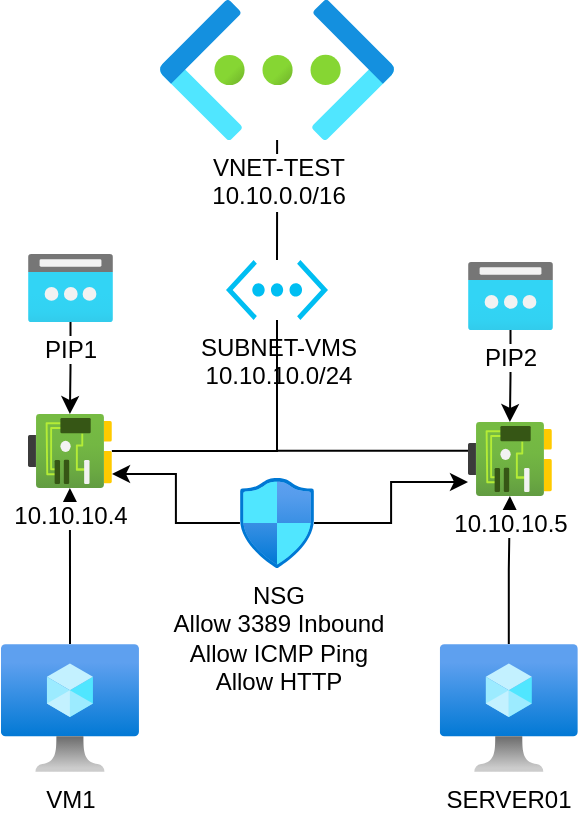 <mxfile version="21.5.2" type="github">
  <diagram name="Basic Layout" id="y0zN7xbr3W95R65Llhbx">
    <mxGraphModel dx="816" dy="697" grid="0" gridSize="10" guides="1" tooltips="1" connect="1" arrows="1" fold="1" page="1" pageScale="1" pageWidth="850" pageHeight="1100" background="none" math="0" shadow="0">
      <root>
        <mxCell id="0" />
        <mxCell id="1" parent="0" />
        <mxCell id="3rtCADTd5o5DpOgrq9hf-1" value="SUBNET-VMS&lt;br&gt;10.10.10.0/24" style="verticalLabelPosition=bottom;html=1;verticalAlign=top;align=center;strokeColor=none;fillColor=#00BEF2;shape=mxgraph.azure.virtual_network;pointerEvents=1;" parent="1" vertex="1">
          <mxGeometry x="159" y="179" width="51" height="30" as="geometry" />
        </mxCell>
        <mxCell id="3rtCADTd5o5DpOgrq9hf-6" style="edgeStyle=orthogonalEdgeStyle;rounded=0;orthogonalLoop=1;jettySize=auto;html=1;endArrow=none;endFill=0;" parent="1" source="FOwLAk85aq4I04edb0Qn-3" target="3rtCADTd5o5DpOgrq9hf-1" edge="1">
          <mxGeometry relative="1" as="geometry" />
        </mxCell>
        <mxCell id="FOwLAk85aq4I04edb0Qn-4" value="" style="edgeStyle=orthogonalEdgeStyle;rounded=0;orthogonalLoop=1;jettySize=auto;html=1;" parent="1" source="3rtCADTd5o5DpOgrq9hf-2" target="FOwLAk85aq4I04edb0Qn-3" edge="1">
          <mxGeometry relative="1" as="geometry" />
        </mxCell>
        <mxCell id="3rtCADTd5o5DpOgrq9hf-2" value="VM1" style="image;aspect=fixed;html=1;points=[];align=center;fontSize=12;image=img/lib/azure2/compute/Virtual_Machine.svg;" parent="1" vertex="1">
          <mxGeometry x="46.47" y="371" width="69" height="64" as="geometry" />
        </mxCell>
        <mxCell id="3rtCADTd5o5DpOgrq9hf-7" style="edgeStyle=orthogonalEdgeStyle;rounded=0;orthogonalLoop=1;jettySize=auto;html=1;endArrow=none;endFill=0;exitX=0.025;exitY=0.389;exitDx=0;exitDy=0;exitPerimeter=0;" parent="1" source="FOwLAk85aq4I04edb0Qn-1" target="3rtCADTd5o5DpOgrq9hf-1" edge="1">
          <mxGeometry relative="1" as="geometry" />
        </mxCell>
        <mxCell id="FOwLAk85aq4I04edb0Qn-2" value="" style="edgeStyle=orthogonalEdgeStyle;rounded=0;orthogonalLoop=1;jettySize=auto;html=1;" parent="1" source="3rtCADTd5o5DpOgrq9hf-3" target="FOwLAk85aq4I04edb0Qn-1" edge="1">
          <mxGeometry relative="1" as="geometry" />
        </mxCell>
        <mxCell id="3rtCADTd5o5DpOgrq9hf-3" value="SERVER01&lt;br&gt;" style="image;aspect=fixed;html=1;points=[];align=center;fontSize=12;image=img/lib/azure2/compute/Virtual_Machine.svg;" parent="1" vertex="1">
          <mxGeometry x="265.9" y="371" width="69" height="64" as="geometry" />
        </mxCell>
        <mxCell id="3rtCADTd5o5DpOgrq9hf-5" value="" style="edgeStyle=orthogonalEdgeStyle;rounded=0;orthogonalLoop=1;jettySize=auto;html=1;endArrow=none;endFill=0;" parent="1" source="3rtCADTd5o5DpOgrq9hf-4" target="3rtCADTd5o5DpOgrq9hf-1" edge="1">
          <mxGeometry relative="1" as="geometry" />
        </mxCell>
        <mxCell id="3rtCADTd5o5DpOgrq9hf-4" value="VNET-TEST&lt;br&gt;10.10.0.0/16" style="image;aspect=fixed;html=1;points=[];align=center;fontSize=12;image=img/lib/azure2/networking/Virtual_Networks.svg;" parent="1" vertex="1">
          <mxGeometry x="125.88" y="49" width="117.25" height="70" as="geometry" />
        </mxCell>
        <mxCell id="FOwLAk85aq4I04edb0Qn-1" value="10.10.10.5" style="image;aspect=fixed;html=1;points=[];align=center;fontSize=12;image=img/lib/azure2/networking/Network_Interfaces.svg;" parent="1" vertex="1">
          <mxGeometry x="280" y="260" width="41.93" height="37" as="geometry" />
        </mxCell>
        <mxCell id="FOwLAk85aq4I04edb0Qn-3" value="10.10.10.4" style="image;aspect=fixed;html=1;points=[];align=center;fontSize=12;image=img/lib/azure2/networking/Network_Interfaces.svg;" parent="1" vertex="1">
          <mxGeometry x="60.0" y="256" width="41.93" height="37" as="geometry" />
        </mxCell>
        <mxCell id="FOwLAk85aq4I04edb0Qn-6" value="" style="edgeStyle=orthogonalEdgeStyle;rounded=0;orthogonalLoop=1;jettySize=auto;html=1;entryX=1.002;entryY=0.811;entryDx=0;entryDy=0;entryPerimeter=0;" parent="1" source="FOwLAk85aq4I04edb0Qn-5" target="FOwLAk85aq4I04edb0Qn-3" edge="1">
          <mxGeometry relative="1" as="geometry" />
        </mxCell>
        <mxCell id="FOwLAk85aq4I04edb0Qn-7" value="" style="edgeStyle=orthogonalEdgeStyle;rounded=0;orthogonalLoop=1;jettySize=auto;html=1;entryX=0;entryY=0.811;entryDx=0;entryDy=0;entryPerimeter=0;" parent="1" source="FOwLAk85aq4I04edb0Qn-5" target="FOwLAk85aq4I04edb0Qn-1" edge="1">
          <mxGeometry relative="1" as="geometry" />
        </mxCell>
        <mxCell id="FOwLAk85aq4I04edb0Qn-5" value="NSG&lt;br&gt;Allow 3389 Inbound&lt;br&gt;Allow ICMP Ping&lt;br&gt;Allow HTTP" style="image;aspect=fixed;html=1;points=[];align=center;fontSize=12;image=img/lib/azure2/networking/Network_Security_Groups.svg;" parent="1" vertex="1">
          <mxGeometry x="165.97" y="288" width="37.06" height="45" as="geometry" />
        </mxCell>
        <mxCell id="FOwLAk85aq4I04edb0Qn-10" value="" style="edgeStyle=orthogonalEdgeStyle;rounded=0;orthogonalLoop=1;jettySize=auto;html=1;" parent="1" source="FOwLAk85aq4I04edb0Qn-8" target="FOwLAk85aq4I04edb0Qn-3" edge="1">
          <mxGeometry relative="1" as="geometry" />
        </mxCell>
        <mxCell id="FOwLAk85aq4I04edb0Qn-8" value="PIP1" style="image;aspect=fixed;html=1;points=[];align=center;fontSize=12;image=img/lib/azure2/networking/Public_IP_Addresses.svg;" parent="1" vertex="1">
          <mxGeometry x="60" y="176" width="42.5" height="34" as="geometry" />
        </mxCell>
        <mxCell id="FOwLAk85aq4I04edb0Qn-11" value="" style="edgeStyle=orthogonalEdgeStyle;rounded=0;orthogonalLoop=1;jettySize=auto;html=1;" parent="1" source="FOwLAk85aq4I04edb0Qn-9" target="FOwLAk85aq4I04edb0Qn-1" edge="1">
          <mxGeometry relative="1" as="geometry" />
        </mxCell>
        <mxCell id="FOwLAk85aq4I04edb0Qn-9" value="PIP2" style="image;aspect=fixed;html=1;points=[];align=center;fontSize=12;image=img/lib/azure2/networking/Public_IP_Addresses.svg;" parent="1" vertex="1">
          <mxGeometry x="280" y="180" width="42.5" height="34" as="geometry" />
        </mxCell>
      </root>
    </mxGraphModel>
  </diagram>
</mxfile>
